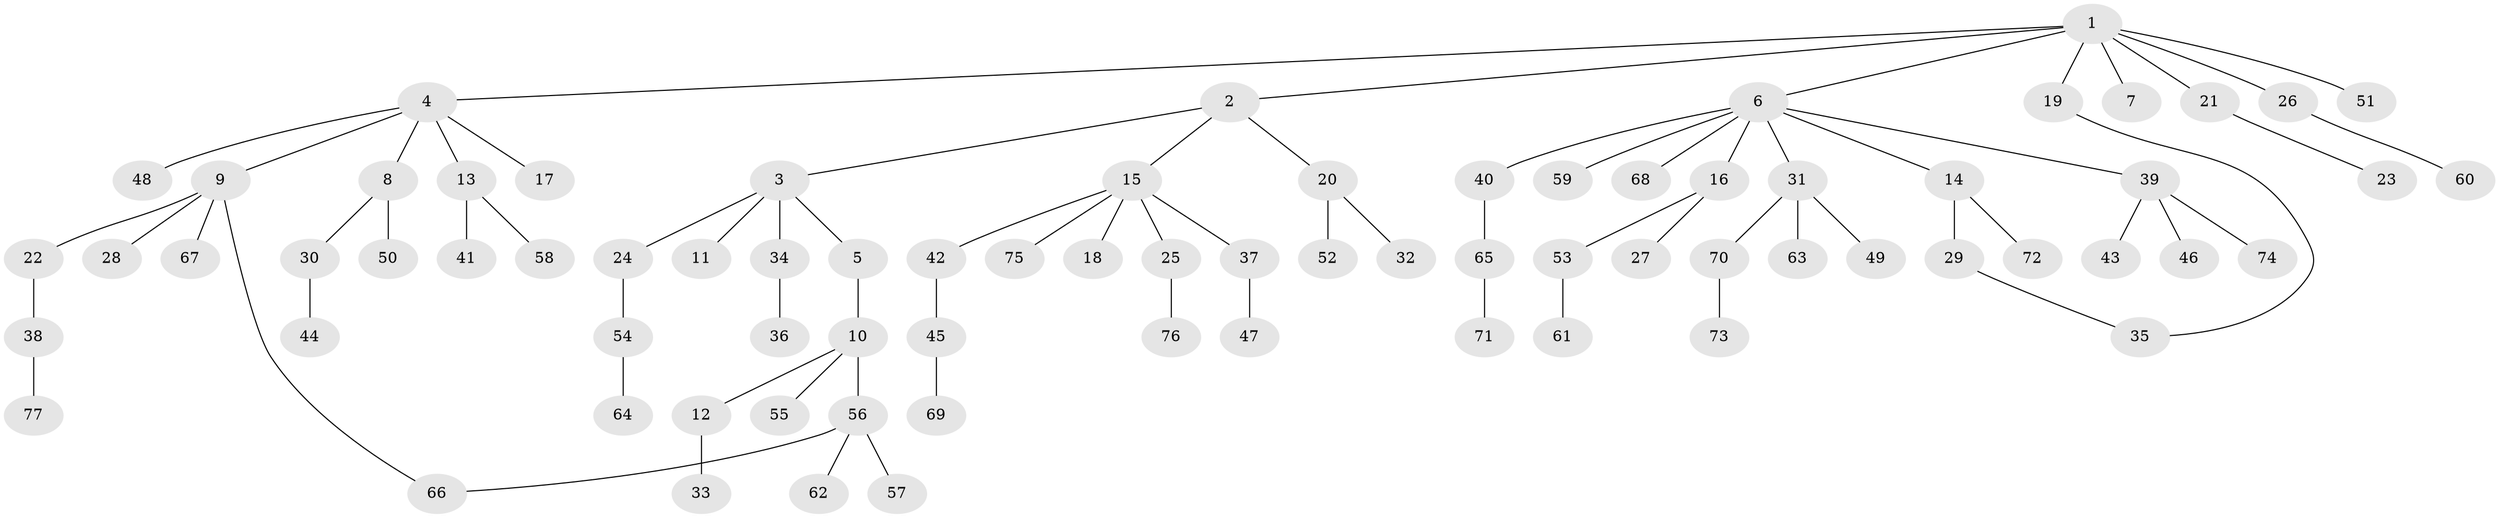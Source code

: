 // Generated by graph-tools (version 1.1) at 2025/10/02/27/25 16:10:52]
// undirected, 77 vertices, 78 edges
graph export_dot {
graph [start="1"]
  node [color=gray90,style=filled];
  1;
  2;
  3;
  4;
  5;
  6;
  7;
  8;
  9;
  10;
  11;
  12;
  13;
  14;
  15;
  16;
  17;
  18;
  19;
  20;
  21;
  22;
  23;
  24;
  25;
  26;
  27;
  28;
  29;
  30;
  31;
  32;
  33;
  34;
  35;
  36;
  37;
  38;
  39;
  40;
  41;
  42;
  43;
  44;
  45;
  46;
  47;
  48;
  49;
  50;
  51;
  52;
  53;
  54;
  55;
  56;
  57;
  58;
  59;
  60;
  61;
  62;
  63;
  64;
  65;
  66;
  67;
  68;
  69;
  70;
  71;
  72;
  73;
  74;
  75;
  76;
  77;
  1 -- 2;
  1 -- 4;
  1 -- 6;
  1 -- 7;
  1 -- 19;
  1 -- 21;
  1 -- 26;
  1 -- 51;
  2 -- 3;
  2 -- 15;
  2 -- 20;
  3 -- 5;
  3 -- 11;
  3 -- 24;
  3 -- 34;
  4 -- 8;
  4 -- 9;
  4 -- 13;
  4 -- 17;
  4 -- 48;
  5 -- 10;
  6 -- 14;
  6 -- 16;
  6 -- 31;
  6 -- 39;
  6 -- 40;
  6 -- 59;
  6 -- 68;
  8 -- 30;
  8 -- 50;
  9 -- 22;
  9 -- 28;
  9 -- 67;
  9 -- 66;
  10 -- 12;
  10 -- 55;
  10 -- 56;
  12 -- 33;
  13 -- 41;
  13 -- 58;
  14 -- 29;
  14 -- 72;
  15 -- 18;
  15 -- 25;
  15 -- 37;
  15 -- 42;
  15 -- 75;
  16 -- 27;
  16 -- 53;
  19 -- 35;
  20 -- 32;
  20 -- 52;
  21 -- 23;
  22 -- 38;
  24 -- 54;
  25 -- 76;
  26 -- 60;
  29 -- 35;
  30 -- 44;
  31 -- 49;
  31 -- 63;
  31 -- 70;
  34 -- 36;
  37 -- 47;
  38 -- 77;
  39 -- 43;
  39 -- 46;
  39 -- 74;
  40 -- 65;
  42 -- 45;
  45 -- 69;
  53 -- 61;
  54 -- 64;
  56 -- 57;
  56 -- 62;
  56 -- 66;
  65 -- 71;
  70 -- 73;
}

